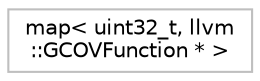 digraph "Graphical Class Hierarchy"
{
 // LATEX_PDF_SIZE
  bgcolor="transparent";
  edge [fontname="Helvetica",fontsize="10",labelfontname="Helvetica",labelfontsize="10"];
  node [fontname="Helvetica",fontsize="10",shape=record];
  rankdir="LR";
  Node0 [label="map\< uint32_t, llvm\l::GCOVFunction * \>",height=0.2,width=0.4,color="grey75",tooltip=" "];
}

